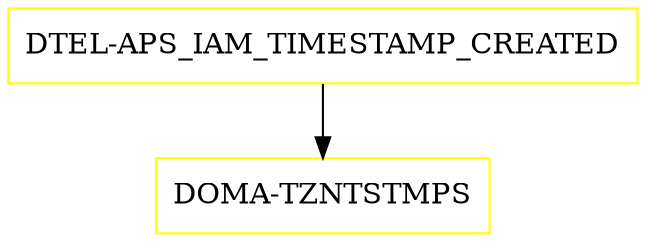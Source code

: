 digraph G {
  "DTEL-APS_IAM_TIMESTAMP_CREATED" [shape=box,color=yellow];
  "DOMA-TZNTSTMPS" [shape=box,color=yellow,URL="./DOMA_TZNTSTMPS.html"];
  "DTEL-APS_IAM_TIMESTAMP_CREATED" -> "DOMA-TZNTSTMPS";
}
